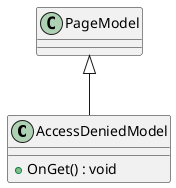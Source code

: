 @startuml
class AccessDeniedModel {
    + OnGet() : void
}
PageModel <|-- AccessDeniedModel
@enduml
